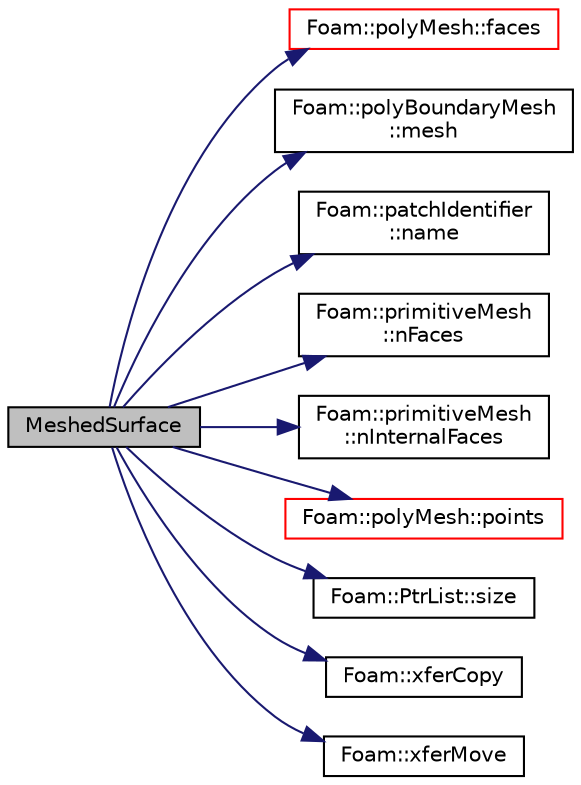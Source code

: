 digraph "MeshedSurface"
{
  bgcolor="transparent";
  edge [fontname="Helvetica",fontsize="10",labelfontname="Helvetica",labelfontsize="10"];
  node [fontname="Helvetica",fontsize="10",shape=record];
  rankdir="LR";
  Node1 [label="MeshedSurface",height=0.2,width=0.4,color="black", fillcolor="grey75", style="filled", fontcolor="black"];
  Node1 -> Node2 [color="midnightblue",fontsize="10",style="solid",fontname="Helvetica"];
  Node2 [label="Foam::polyMesh::faces",height=0.2,width=0.4,color="red",URL="$a01916.html#a4434536d50d4c14116249da802a1e2b2",tooltip="Return raw faces. "];
  Node1 -> Node3 [color="midnightblue",fontsize="10",style="solid",fontname="Helvetica"];
  Node3 [label="Foam::polyBoundaryMesh\l::mesh",height=0.2,width=0.4,color="black",URL="$a01910.html#aa51573bc757d5d5bb058db0464886447",tooltip="Return the mesh reference. "];
  Node1 -> Node4 [color="midnightblue",fontsize="10",style="solid",fontname="Helvetica"];
  Node4 [label="Foam::patchIdentifier\l::name",height=0.2,width=0.4,color="black",URL="$a01799.html#a75b72488d2e82151b025744974919d5d",tooltip="Return name. "];
  Node1 -> Node5 [color="midnightblue",fontsize="10",style="solid",fontname="Helvetica"];
  Node5 [label="Foam::primitiveMesh\l::nFaces",height=0.2,width=0.4,color="black",URL="$a01967.html#a9be088de373a98524a153de7da0e92e8"];
  Node1 -> Node6 [color="midnightblue",fontsize="10",style="solid",fontname="Helvetica"];
  Node6 [label="Foam::primitiveMesh\l::nInternalFaces",height=0.2,width=0.4,color="black",URL="$a01967.html#aa1eec60bd258a70018b8ffda0dced7bb"];
  Node1 -> Node7 [color="midnightblue",fontsize="10",style="solid",fontname="Helvetica"];
  Node7 [label="Foam::polyMesh::points",height=0.2,width=0.4,color="red",URL="$a01916.html#a084ae534298576408f063a6b3b820959",tooltip="Return raw points. "];
  Node1 -> Node8 [color="midnightblue",fontsize="10",style="solid",fontname="Helvetica"];
  Node8 [label="Foam::PtrList::size",height=0.2,width=0.4,color="black",URL="$a02031.html#a723361dc2020160f5492e8fe2d09fa44",tooltip="Return the number of elements in the PtrList. "];
  Node1 -> Node9 [color="midnightblue",fontsize="10",style="solid",fontname="Helvetica"];
  Node9 [label="Foam::xferCopy",height=0.2,width=0.4,color="black",URL="$a10725.html#a9304dc7c64f975ca4e54b1d6610de4d1",tooltip="Construct by copying the contents of the arg. "];
  Node1 -> Node10 [color="midnightblue",fontsize="10",style="solid",fontname="Helvetica"];
  Node10 [label="Foam::xferMove",height=0.2,width=0.4,color="black",URL="$a10725.html#ae3ad39ee5ad896e6d3c0f137ecd12abb",tooltip="Construct by transferring the contents of the arg. "];
}
